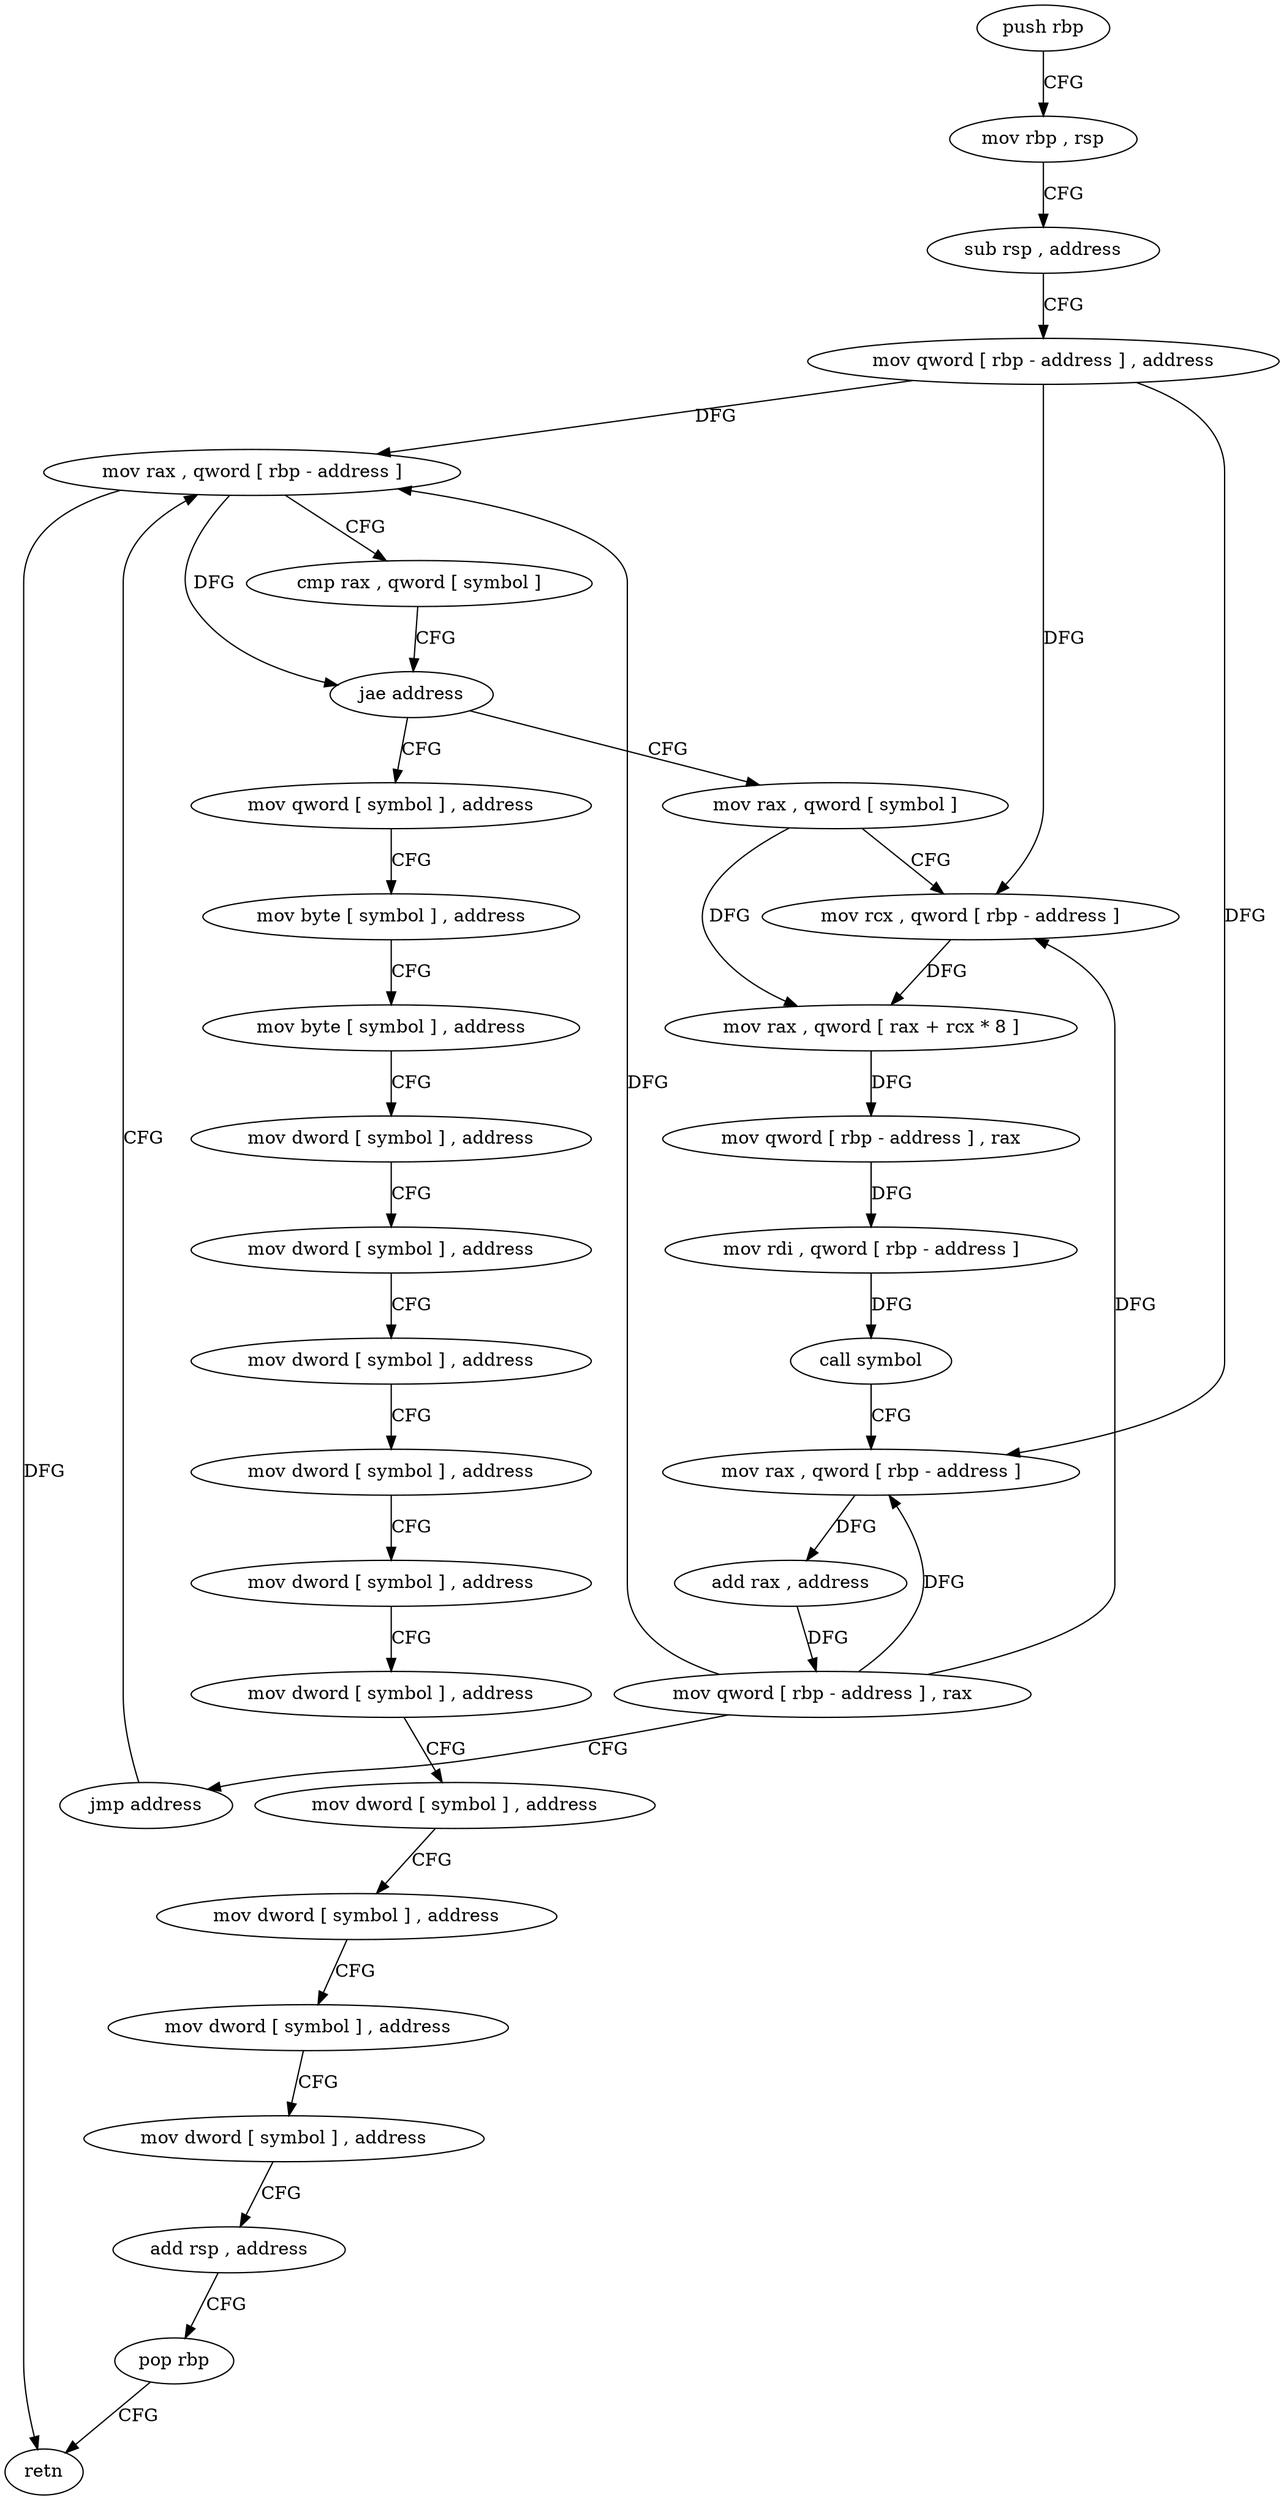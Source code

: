 digraph "func" {
"4214912" [label = "push rbp" ]
"4214913" [label = "mov rbp , rsp" ]
"4214916" [label = "sub rsp , address" ]
"4214920" [label = "mov qword [ rbp - address ] , address" ]
"4214928" [label = "mov rax , qword [ rbp - address ]" ]
"4214994" [label = "mov qword [ symbol ] , address" ]
"4215006" [label = "mov byte [ symbol ] , address" ]
"4215014" [label = "mov byte [ symbol ] , address" ]
"4215022" [label = "mov dword [ symbol ] , address" ]
"4215033" [label = "mov dword [ symbol ] , address" ]
"4215044" [label = "mov dword [ symbol ] , address" ]
"4215055" [label = "mov dword [ symbol ] , address" ]
"4215066" [label = "mov dword [ symbol ] , address" ]
"4215077" [label = "mov dword [ symbol ] , address" ]
"4215088" [label = "mov dword [ symbol ] , address" ]
"4215099" [label = "mov dword [ symbol ] , address" ]
"4215110" [label = "mov dword [ symbol ] , address" ]
"4215121" [label = "mov dword [ symbol ] , address" ]
"4215132" [label = "add rsp , address" ]
"4215136" [label = "pop rbp" ]
"4215137" [label = "retn" ]
"4214946" [label = "mov rax , qword [ symbol ]" ]
"4214954" [label = "mov rcx , qword [ rbp - address ]" ]
"4214958" [label = "mov rax , qword [ rax + rcx * 8 ]" ]
"4214962" [label = "mov qword [ rbp - address ] , rax" ]
"4214966" [label = "mov rdi , qword [ rbp - address ]" ]
"4214970" [label = "call symbol" ]
"4214975" [label = "mov rax , qword [ rbp - address ]" ]
"4214979" [label = "add rax , address" ]
"4214985" [label = "mov qword [ rbp - address ] , rax" ]
"4214989" [label = "jmp address" ]
"4214932" [label = "cmp rax , qword [ symbol ]" ]
"4214940" [label = "jae address" ]
"4214912" -> "4214913" [ label = "CFG" ]
"4214913" -> "4214916" [ label = "CFG" ]
"4214916" -> "4214920" [ label = "CFG" ]
"4214920" -> "4214928" [ label = "DFG" ]
"4214920" -> "4214954" [ label = "DFG" ]
"4214920" -> "4214975" [ label = "DFG" ]
"4214928" -> "4214932" [ label = "CFG" ]
"4214928" -> "4214940" [ label = "DFG" ]
"4214928" -> "4215137" [ label = "DFG" ]
"4214994" -> "4215006" [ label = "CFG" ]
"4215006" -> "4215014" [ label = "CFG" ]
"4215014" -> "4215022" [ label = "CFG" ]
"4215022" -> "4215033" [ label = "CFG" ]
"4215033" -> "4215044" [ label = "CFG" ]
"4215044" -> "4215055" [ label = "CFG" ]
"4215055" -> "4215066" [ label = "CFG" ]
"4215066" -> "4215077" [ label = "CFG" ]
"4215077" -> "4215088" [ label = "CFG" ]
"4215088" -> "4215099" [ label = "CFG" ]
"4215099" -> "4215110" [ label = "CFG" ]
"4215110" -> "4215121" [ label = "CFG" ]
"4215121" -> "4215132" [ label = "CFG" ]
"4215132" -> "4215136" [ label = "CFG" ]
"4215136" -> "4215137" [ label = "CFG" ]
"4214946" -> "4214954" [ label = "CFG" ]
"4214946" -> "4214958" [ label = "DFG" ]
"4214954" -> "4214958" [ label = "DFG" ]
"4214958" -> "4214962" [ label = "DFG" ]
"4214962" -> "4214966" [ label = "DFG" ]
"4214966" -> "4214970" [ label = "DFG" ]
"4214970" -> "4214975" [ label = "CFG" ]
"4214975" -> "4214979" [ label = "DFG" ]
"4214979" -> "4214985" [ label = "DFG" ]
"4214985" -> "4214989" [ label = "CFG" ]
"4214985" -> "4214928" [ label = "DFG" ]
"4214985" -> "4214954" [ label = "DFG" ]
"4214985" -> "4214975" [ label = "DFG" ]
"4214989" -> "4214928" [ label = "CFG" ]
"4214932" -> "4214940" [ label = "CFG" ]
"4214940" -> "4214994" [ label = "CFG" ]
"4214940" -> "4214946" [ label = "CFG" ]
}
